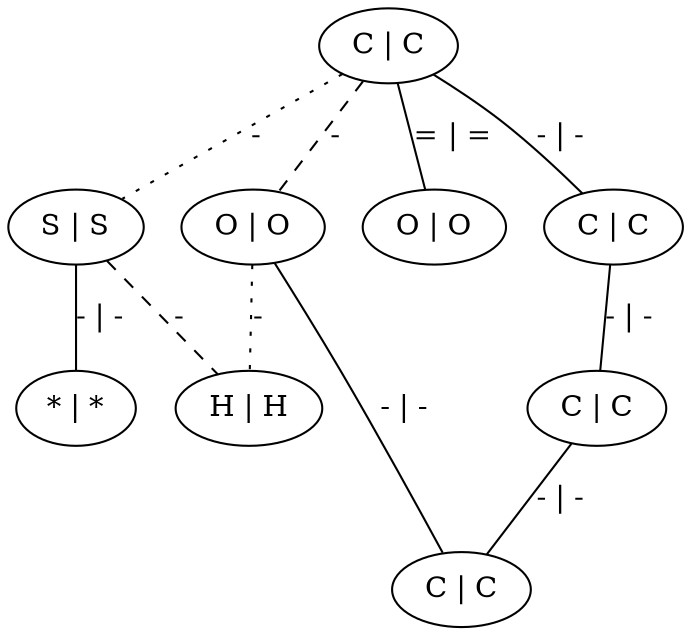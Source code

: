 graph G {
	0 [ label="C | C" ]
	1 [ label="S | S" ]
	2 [ label="* | *" ]
	3 [ label="O | O" ]
	4 [ label="H | H" ]
	5 [ label="O | O" ]
	6 [ label="C | C" ]
	7 [ label="C | C" ]
	8 [ label="C | C" ]
	0 -- 1 [ style=dotted label="-" ]
	0 -- 3 [ style=dashed label="-" ]
	0 -- 5 [ label="= | =" ]
	0 -- 6 [ label="- | -" ]
	1 -- 2 [ label="- | -" ]
	1 -- 4 [ style=dashed label="-" ]
	3 -- 4 [ style=dotted label="-" ]
	3 -- 8 [ label="- | -" ]
	6 -- 7 [ label="- | -" ]
	7 -- 8 [ label="- | -" ]
}
